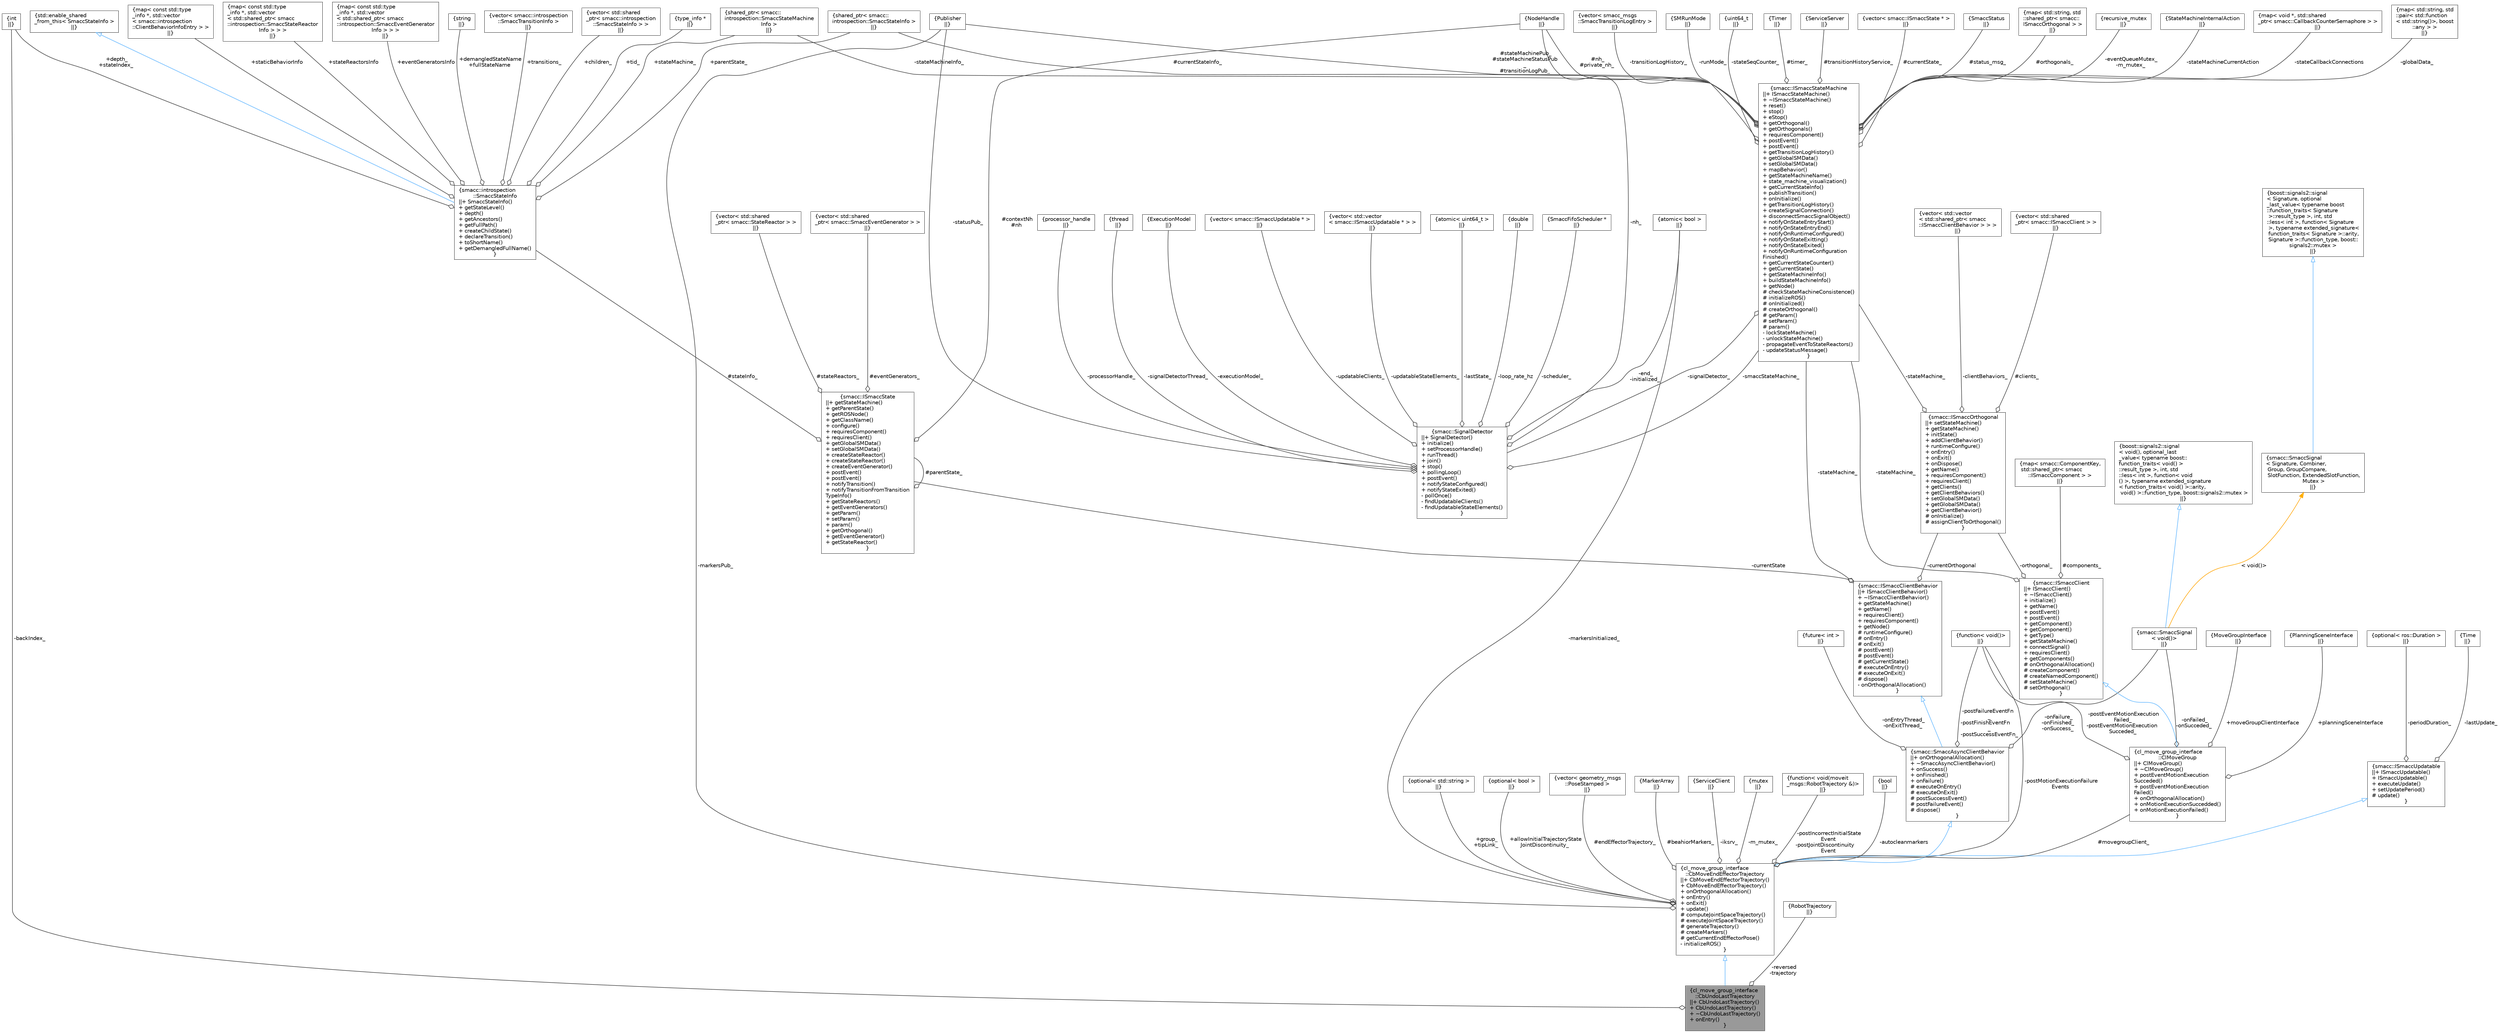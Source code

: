 digraph "cl_move_group_interface::CbUndoLastTrajectory"
{
 // LATEX_PDF_SIZE
  bgcolor="transparent";
  edge [fontname=Helvetica,fontsize=10,labelfontname=Helvetica,labelfontsize=10];
  node [fontname=Helvetica,fontsize=10,shape=box,height=0.2,width=0.4];
  Node1 [label="{cl_move_group_interface\l::CbUndoLastTrajectory\n||+ CbUndoLastTrajectory()\l+ CbUndoLastTrajectory()\l+ ~CbUndoLastTrajectory()\l+ onEntry()\l}",height=0.2,width=0.4,color="gray40", fillcolor="grey60", style="filled", fontcolor="black",tooltip=" "];
  Node2 -> Node1 [dir="back",color="steelblue1",style="solid",arrowtail="onormal"];
  Node2 [label="{cl_move_group_interface\l::CbMoveEndEffectorTrajectory\n||+ CbMoveEndEffectorTrajectory()\l+ CbMoveEndEffectorTrajectory()\l+ onOrthogonalAllocation()\l+ onEntry()\l+ onExit()\l+ update()\l# computeJointSpaceTrajectory()\l# executeJointSpaceTrajectory()\l# generateTrajectory()\l# createMarkers()\l# getCurrentEndEffectorPose()\l- initializeROS()\l}",height=0.2,width=0.4,color="gray40", fillcolor="white", style="filled",URL="$classcl__move__group__interface_1_1CbMoveEndEffectorTrajectory.html",tooltip=" "];
  Node3 -> Node2 [dir="back",color="steelblue1",style="solid",arrowtail="onormal"];
  Node3 [label="{smacc::SmaccAsyncClientBehavior\n||+ onOrthogonalAllocation()\l+ ~SmaccAsyncClientBehavior()\l+ onSuccess()\l+ onFinished()\l+ onFailure()\l# executeOnEntry()\l# executeOnExit()\l# postSuccessEvent()\l# postFailureEvent()\l# dispose()\l}",height=0.2,width=0.4,color="gray40", fillcolor="white", style="filled",URL="$classsmacc_1_1SmaccAsyncClientBehavior.html",tooltip=" "];
  Node4 -> Node3 [dir="back",color="steelblue1",style="solid",arrowtail="onormal"];
  Node4 [label="{smacc::ISmaccClientBehavior\n||+ ISmaccClientBehavior()\l+ ~ISmaccClientBehavior()\l+ getStateMachine()\l+ getName()\l+ requiresClient()\l+ requiresComponent()\l+ getNode()\l# runtimeConfigure()\l# onEntry()\l# onExit()\l# postEvent()\l# postEvent()\l# getCurrentState()\l# executeOnEntry()\l# executeOnExit()\l# dispose()\l- onOrthogonalAllocation()\l}",height=0.2,width=0.4,color="gray40", fillcolor="white", style="filled",URL="$classsmacc_1_1ISmaccClientBehavior.html",tooltip=" "];
  Node5 -> Node4 [color="grey25",style="solid",label=" -stateMachine_" ,arrowhead="odiamond"];
  Node5 [label="{smacc::ISmaccStateMachine\n||+ ISmaccStateMachine()\l+ ~ISmaccStateMachine()\l+ reset()\l+ stop()\l+ eStop()\l+ getOrthogonal()\l+ getOrthogonals()\l+ requiresComponent()\l+ postEvent()\l+ postEvent()\l+ getTransitionLogHistory()\l+ getGlobalSMData()\l+ setGlobalSMData()\l+ mapBehavior()\l+ getStateMachineName()\l+ state_machine_visualization()\l+ getCurrentStateInfo()\l+ publishTransition()\l+ onInitialize()\l+ getTransitionLogHistory()\l+ createSignalConnection()\l+ disconnectSmaccSignalObject()\l+ notifyOnStateEntryStart()\l+ notifyOnStateEntryEnd()\l+ notifyOnRuntimeConfigured()\l+ notifyOnStateExitting()\l+ notifyOnStateExited()\l+ notifyOnRuntimeConfiguration\lFinished()\l+ getCurrentStateCounter()\l+ getCurrentState()\l+ getStateMachineInfo()\l+ buildStateMachineInfo()\l+ getNode()\l# checkStateMachineConsistence()\l# initializeROS()\l# onInitialized()\l# createOrthogonal()\l# getParam()\l# setParam()\l# param()\l- lockStateMachine()\l- unlockStateMachine()\l- propagateEventToStateReactors()\l- updateStatusMessage()\l}",height=0.2,width=0.4,color="gray40", fillcolor="white", style="filled",URL="$classsmacc_1_1ISmaccStateMachine.html",tooltip=" "];
  Node6 -> Node5 [color="grey25",style="solid",label=" #nh_\n#private_nh_" ,arrowhead="odiamond"];
  Node6 [label="{NodeHandle\n||}",height=0.2,width=0.4,color="gray40", fillcolor="white", style="filled",tooltip=" "];
  Node7 -> Node5 [color="grey25",style="solid",label=" #timer_" ,arrowhead="odiamond"];
  Node7 [label="{Timer\n||}",height=0.2,width=0.4,color="gray40", fillcolor="white", style="filled",tooltip=" "];
  Node8 -> Node5 [color="grey25",style="solid",label=" #stateMachinePub_\n#stateMachineStatusPub\l_\n#transitionLogPub_" ,arrowhead="odiamond"];
  Node8 [label="{Publisher\n||}",height=0.2,width=0.4,color="gray40", fillcolor="white", style="filled",tooltip=" "];
  Node9 -> Node5 [color="grey25",style="solid",label=" #transitionHistoryService_" ,arrowhead="odiamond"];
  Node9 [label="{ServiceServer\n||}",height=0.2,width=0.4,color="gray40", fillcolor="white", style="filled",tooltip=" "];
  Node10 -> Node5 [color="grey25",style="solid",label=" #currentState_" ,arrowhead="odiamond"];
  Node10 [label="{vector\< smacc::ISmaccState * \>\n||}",height=0.2,width=0.4,color="gray40", fillcolor="white", style="filled",tooltip=" "];
  Node11 -> Node5 [color="grey25",style="solid",label=" #currentStateInfo_" ,arrowhead="odiamond"];
  Node11 [label="{shared_ptr\< smacc::\lintrospection::SmaccStateInfo \>\n||}",height=0.2,width=0.4,color="gray40", fillcolor="white", style="filled",tooltip=" "];
  Node12 -> Node5 [color="grey25",style="solid",label=" #status_msg_" ,arrowhead="odiamond"];
  Node12 [label="{SmaccStatus\n||}",height=0.2,width=0.4,color="gray40", fillcolor="white", style="filled",tooltip=" "];
  Node13 -> Node5 [color="grey25",style="solid",label=" #orthogonals_" ,arrowhead="odiamond"];
  Node13 [label="{map\< std::string, std\l::shared_ptr\< smacc::\lISmaccOrthogonal \> \>\n||}",height=0.2,width=0.4,color="gray40", fillcolor="white", style="filled",tooltip=" "];
  Node14 -> Node5 [color="grey25",style="solid",label=" -eventQueueMutex_\n-m_mutex_" ,arrowhead="odiamond"];
  Node14 [label="{recursive_mutex\n||}",height=0.2,width=0.4,color="gray40", fillcolor="white", style="filled",tooltip=" "];
  Node15 -> Node5 [color="grey25",style="solid",label=" -stateMachineCurrentAction" ,arrowhead="odiamond"];
  Node15 [label="{StateMachineInternalAction\n||}",height=0.2,width=0.4,color="gray40", fillcolor="white", style="filled",tooltip=" "];
  Node16 -> Node5 [color="grey25",style="solid",label=" -stateCallbackConnections" ,arrowhead="odiamond"];
  Node16 [label="{map\< void *, std::shared\l_ptr\< smacc::CallbackCounterSemaphore \> \>\n||}",height=0.2,width=0.4,color="gray40", fillcolor="white", style="filled",tooltip=" "];
  Node17 -> Node5 [color="grey25",style="solid",label=" -globalData_" ,arrowhead="odiamond"];
  Node17 [label="{map\< std::string, std\l::pair\< std::function\l\< std::string()\>, boost\l::any \> \>\n||}",height=0.2,width=0.4,color="gray40", fillcolor="white", style="filled",tooltip=" "];
  Node18 -> Node5 [color="grey25",style="solid",label=" -transitionLogHistory_" ,arrowhead="odiamond"];
  Node18 [label="{vector\< smacc_msgs\l::SmaccTransitionLogEntry \>\n||}",height=0.2,width=0.4,color="gray40", fillcolor="white", style="filled",tooltip=" "];
  Node19 -> Node5 [color="grey25",style="solid",label=" -runMode_" ,arrowhead="odiamond"];
  Node19 [label="{SMRunMode\n||}",height=0.2,width=0.4,color="gray40", fillcolor="white", style="filled",tooltip=" "];
  Node20 -> Node5 [color="grey25",style="solid",label=" -signalDetector_" ,arrowhead="odiamond"];
  Node20 [label="{smacc::SignalDetector\n||+ SignalDetector()\l+ initialize()\l+ setProcessorHandle()\l+ runThread()\l+ join()\l+ stop()\l+ pollingLoop()\l+ postEvent()\l+ notifyStateConfigured()\l+ notifyStateExited()\l- pollOnce()\l- findUpdatableClients()\l- findUpdatableStateElements()\l}",height=0.2,width=0.4,color="gray40", fillcolor="white", style="filled",URL="$classsmacc_1_1SignalDetector.html",tooltip=" "];
  Node5 -> Node20 [color="grey25",style="solid",label=" -smaccStateMachine_" ,arrowhead="odiamond"];
  Node21 -> Node20 [color="grey25",style="solid",label=" -updatableClients_" ,arrowhead="odiamond"];
  Node21 [label="{vector\< smacc::ISmaccUpdatable * \>\n||}",height=0.2,width=0.4,color="gray40", fillcolor="white", style="filled",tooltip=" "];
  Node22 -> Node20 [color="grey25",style="solid",label=" -updatableStateElements_" ,arrowhead="odiamond"];
  Node22 [label="{vector\< std::vector\l\< smacc::ISmaccUpdatable * \> \>\n||}",height=0.2,width=0.4,color="gray40", fillcolor="white", style="filled",tooltip=" "];
  Node23 -> Node20 [color="grey25",style="solid",label=" -lastState_" ,arrowhead="odiamond"];
  Node23 [label="{atomic\< uint64_t \>\n||}",height=0.2,width=0.4,color="gray40", fillcolor="white", style="filled",tooltip=" "];
  Node24 -> Node20 [color="grey25",style="solid",label=" -loop_rate_hz" ,arrowhead="odiamond"];
  Node24 [label="{double\n||}",height=0.2,width=0.4,color="gray40", fillcolor="white", style="filled",tooltip=" "];
  Node25 -> Node20 [color="grey25",style="solid",label=" -end_\n-initialized_" ,arrowhead="odiamond"];
  Node25 [label="{atomic\< bool \>\n||}",height=0.2,width=0.4,color="gray40", fillcolor="white", style="filled",tooltip=" "];
  Node6 -> Node20 [color="grey25",style="solid",label=" -nh_" ,arrowhead="odiamond"];
  Node8 -> Node20 [color="grey25",style="solid",label=" -statusPub_" ,arrowhead="odiamond"];
  Node26 -> Node20 [color="grey25",style="solid",label=" -scheduler_" ,arrowhead="odiamond"];
  Node26 [label="{SmaccFifoScheduler *\n||}",height=0.2,width=0.4,color="gray40", fillcolor="white", style="filled",tooltip=" "];
  Node27 -> Node20 [color="grey25",style="solid",label=" -processorHandle_" ,arrowhead="odiamond"];
  Node27 [label="{processor_handle\n||}",height=0.2,width=0.4,color="gray40", fillcolor="white", style="filled",tooltip=" "];
  Node28 -> Node20 [color="grey25",style="solid",label=" -signalDetectorThread_" ,arrowhead="odiamond"];
  Node28 [label="{thread\n||}",height=0.2,width=0.4,color="gray40", fillcolor="white", style="filled",tooltip=" "];
  Node29 -> Node20 [color="grey25",style="solid",label=" -executionModel_" ,arrowhead="odiamond"];
  Node29 [label="{ExecutionModel\n||}",height=0.2,width=0.4,color="gray40", fillcolor="white", style="filled",tooltip=" "];
  Node30 -> Node5 [color="grey25",style="solid",label=" -stateSeqCounter_" ,arrowhead="odiamond"];
  Node30 [label="{uint64_t\n||}",height=0.2,width=0.4,color="gray40", fillcolor="white", style="filled",tooltip=" "];
  Node31 -> Node5 [color="grey25",style="solid",label=" -stateMachineInfo_" ,arrowhead="odiamond"];
  Node31 [label="{shared_ptr\< smacc::\lintrospection::SmaccStateMachine\lInfo \>\n||}",height=0.2,width=0.4,color="gray40", fillcolor="white", style="filled",tooltip=" "];
  Node32 -> Node4 [color="grey25",style="solid",label=" -currentState" ,arrowhead="odiamond"];
  Node32 [label="{smacc::ISmaccState\n||+ getStateMachine()\l+ getParentState()\l+ getROSNode()\l+ getClassName()\l+ configure()\l+ requiresComponent()\l+ requiresClient()\l+ getGlobalSMData()\l+ setGlobalSMData()\l+ createStateReactor()\l+ createStateReactor()\l+ createEventGenerator()\l+ postEvent()\l+ postEvent()\l+ notifyTransition()\l+ notifyTransitionFromTransition\lTypeInfo()\l+ getStateReactors()\l+ getEventGenerators()\l+ getParam()\l+ setParam()\l+ param()\l+ getOrthogonal()\l+ getEventGenerator()\l+ getStateReactor()\l}",height=0.2,width=0.4,color="gray40", fillcolor="white", style="filled",URL="$classsmacc_1_1ISmaccState.html",tooltip=" "];
  Node33 -> Node32 [color="grey25",style="solid",label=" #stateReactors_" ,arrowhead="odiamond"];
  Node33 [label="{vector\< std::shared\l_ptr\< smacc::StateReactor \> \>\n||}",height=0.2,width=0.4,color="gray40", fillcolor="white", style="filled",tooltip=" "];
  Node34 -> Node32 [color="grey25",style="solid",label=" #eventGenerators_" ,arrowhead="odiamond"];
  Node34 [label="{vector\< std::shared\l_ptr\< smacc::SmaccEventGenerator \> \>\n||}",height=0.2,width=0.4,color="gray40", fillcolor="white", style="filled",tooltip=" "];
  Node6 -> Node32 [color="grey25",style="solid",label=" #contextNh\n#nh" ,arrowhead="odiamond"];
  Node32 -> Node32 [color="grey25",style="solid",label=" #parentState_" ,arrowhead="odiamond"];
  Node35 -> Node32 [color="grey25",style="solid",label=" #stateInfo_" ,arrowhead="odiamond"];
  Node35 [label="{smacc::introspection\l::SmaccStateInfo\n||+ SmaccStateInfo()\l+ getStateLevel()\l+ depth()\l+ getAncestors()\l+ getFullPath()\l+ createChildState()\l+ declareTransition()\l+ toShortName()\l+ getDemangledFullName()\l}",height=0.2,width=0.4,color="gray40", fillcolor="white", style="filled",URL="$classsmacc_1_1introspection_1_1SmaccStateInfo.html",tooltip=" "];
  Node36 -> Node35 [dir="back",color="steelblue1",style="solid",arrowtail="onormal"];
  Node36 [label="{std::enable_shared\l_from_this\< SmaccStateInfo \>\n||}",height=0.2,width=0.4,color="gray40", fillcolor="white", style="filled",tooltip=" "];
  Node37 -> Node35 [color="grey25",style="solid",label=" +staticBehaviorInfo" ,arrowhead="odiamond"];
  Node37 [label="{map\< const std::type\l_info *, std::vector\l\< smacc::introspection\l::ClientBehaviorInfoEntry \> \>\n||}",height=0.2,width=0.4,color="gray40", fillcolor="white", style="filled",tooltip=" "];
  Node38 -> Node35 [color="grey25",style="solid",label=" +stateReactorsInfo" ,arrowhead="odiamond"];
  Node38 [label="{map\< const std::type\l_info *, std::vector\l\< std::shared_ptr\< smacc\l::introspection::SmaccStateReactor\lInfo \> \> \>\n||}",height=0.2,width=0.4,color="gray40", fillcolor="white", style="filled",tooltip=" "];
  Node39 -> Node35 [color="grey25",style="solid",label=" +eventGeneratorsInfo" ,arrowhead="odiamond"];
  Node39 [label="{map\< const std::type\l_info *, std::vector\l\< std::shared_ptr\< smacc\l::introspection::SmaccEventGenerator\lInfo \> \> \>\n||}",height=0.2,width=0.4,color="gray40", fillcolor="white", style="filled",tooltip=" "];
  Node40 -> Node35 [color="grey25",style="solid",label=" +depth_\n+stateIndex_" ,arrowhead="odiamond"];
  Node40 [label="{int\n||}",height=0.2,width=0.4,color="gray40", fillcolor="white", style="filled",tooltip=" "];
  Node41 -> Node35 [color="grey25",style="solid",label=" +demangledStateName\n+fullStateName" ,arrowhead="odiamond"];
  Node41 [label="{string\n||}",height=0.2,width=0.4,color="gray40", fillcolor="white", style="filled",tooltip=" "];
  Node31 -> Node35 [color="grey25",style="solid",label=" +stateMachine_" ,arrowhead="odiamond"];
  Node11 -> Node35 [color="grey25",style="solid",label=" +parentState_" ,arrowhead="odiamond"];
  Node42 -> Node35 [color="grey25",style="solid",label=" +transitions_" ,arrowhead="odiamond"];
  Node42 [label="{vector\< smacc::introspection\l::SmaccTransitionInfo \>\n||}",height=0.2,width=0.4,color="gray40", fillcolor="white", style="filled",tooltip=" "];
  Node43 -> Node35 [color="grey25",style="solid",label=" +children_" ,arrowhead="odiamond"];
  Node43 [label="{vector\< std::shared\l_ptr\< smacc::introspection\l::SmaccStateInfo \> \>\n||}",height=0.2,width=0.4,color="gray40", fillcolor="white", style="filled",tooltip=" "];
  Node44 -> Node35 [color="grey25",style="solid",label=" +tid_" ,arrowhead="odiamond"];
  Node44 [label="{type_info *\n||}",height=0.2,width=0.4,color="gray40", fillcolor="white", style="filled",tooltip=" "];
  Node45 -> Node4 [color="grey25",style="solid",label=" -currentOrthogonal" ,arrowhead="odiamond"];
  Node45 [label="{smacc::ISmaccOrthogonal\n||+ setStateMachine()\l+ getStateMachine()\l+ initState()\l+ addClientBehavior()\l+ runtimeConfigure()\l+ onEntry()\l+ onExit()\l+ onDispose()\l+ getName()\l+ requiresComponent()\l+ requiresClient()\l+ getClients()\l+ getClientBehaviors()\l+ setGlobalSMData()\l+ getGlobalSMData()\l+ getClientBehavior()\l# onInitialize()\l# assignClientToOrthogonal()\l}",height=0.2,width=0.4,color="gray40", fillcolor="white", style="filled",URL="$classsmacc_1_1ISmaccOrthogonal.html",tooltip=" "];
  Node46 -> Node45 [color="grey25",style="solid",label=" #clients_" ,arrowhead="odiamond"];
  Node46 [label="{vector\< std::shared\l_ptr\< smacc::ISmaccClient \> \>\n||}",height=0.2,width=0.4,color="gray40", fillcolor="white", style="filled",tooltip=" "];
  Node5 -> Node45 [color="grey25",style="solid",label=" -stateMachine_" ,arrowhead="odiamond"];
  Node47 -> Node45 [color="grey25",style="solid",label=" -clientBehaviors_" ,arrowhead="odiamond"];
  Node47 [label="{vector\< std::vector\l\< std::shared_ptr\< smacc\l::ISmaccClientBehavior \> \> \>\n||}",height=0.2,width=0.4,color="gray40", fillcolor="white", style="filled",tooltip=" "];
  Node48 -> Node3 [color="grey25",style="solid",label=" -onEntryThread_\n-onExitThread_" ,arrowhead="odiamond"];
  Node48 [label="{future\< int \>\n||}",height=0.2,width=0.4,color="gray40", fillcolor="white", style="filled",tooltip=" "];
  Node49 -> Node3 [color="grey25",style="solid",label=" -postFailureEventFn\l_\n-postFinishEventFn\l_\n-postSuccessEventFn_" ,arrowhead="odiamond"];
  Node49 [label="{function\< void()\>\n||}",height=0.2,width=0.4,color="gray40", fillcolor="white", style="filled",tooltip=" "];
  Node50 -> Node3 [color="grey25",style="solid",label=" -onFailure_\n-onFinished_\n-onSuccess_" ,arrowhead="odiamond"];
  Node50 [label="{smacc::SmaccSignal\l\< void()\>\n||}",height=0.2,width=0.4,color="gray40", fillcolor="white", style="filled",URL="$classsmacc_1_1SmaccSignal.html",tooltip=" "];
  Node51 -> Node50 [dir="back",color="steelblue1",style="solid",arrowtail="onormal"];
  Node51 [label="{boost::signals2::signal\l\< void(), optional_last\l_value\< typename boost::\lfunction_traits\< void() \>\l::result_type \>, int, std\l::less\< int \>, function\< void\l() \>, typename extended_signature\l\< function_traits\< void() \>::arity,\l void() \>::function_type, boost::signals2::mutex \>\n||}",height=0.2,width=0.4,color="gray40", fillcolor="white", style="filled",tooltip=" "];
  Node52 -> Node50 [dir="back",color="orange",style="solid",label=" \< void()\>" ];
  Node52 [label="{smacc::SmaccSignal\l\< Signature, Combiner,\l Group, GroupCompare,\l SlotFunction, ExtendedSlotFunction,\l Mutex \>\n||}",height=0.2,width=0.4,color="gray40", fillcolor="white", style="filled",URL="$classsmacc_1_1SmaccSignal.html",tooltip=" "];
  Node53 -> Node52 [dir="back",color="steelblue1",style="solid",arrowtail="onormal"];
  Node53 [label="{boost::signals2::signal\l\< Signature, optional\l_last_value\< typename boost\l::function_traits\< Signature\l \>::result_type \>, int, std\l::less\< int \>, function\< Signature\l \>, typename extended_signature\<\l function_traits\< Signature \>::arity,\l Signature \>::function_type, boost::\lsignals2::mutex \>\n||}",height=0.2,width=0.4,color="gray40", fillcolor="white", style="filled",tooltip=" "];
  Node54 -> Node2 [dir="back",color="steelblue1",style="solid",arrowtail="onormal"];
  Node54 [label="{smacc::ISmaccUpdatable\n||+ ISmaccUpdatable()\l+ ISmaccUpdatable()\l+ executeUpdate()\l+ setUpdatePeriod()\l# update()\l}",height=0.2,width=0.4,color="gray40", fillcolor="white", style="filled",URL="$classsmacc_1_1ISmaccUpdatable.html",tooltip=" "];
  Node55 -> Node54 [color="grey25",style="solid",label=" -periodDuration_" ,arrowhead="odiamond"];
  Node55 [label="{optional\< ros::Duration \>\n||}",height=0.2,width=0.4,color="gray40", fillcolor="white", style="filled",tooltip=" "];
  Node56 -> Node54 [color="grey25",style="solid",label=" -lastUpdate_" ,arrowhead="odiamond"];
  Node56 [label="{Time\n||}",height=0.2,width=0.4,color="gray40", fillcolor="white", style="filled",tooltip=" "];
  Node57 -> Node2 [color="grey25",style="solid",label=" +group_\n+tipLink_" ,arrowhead="odiamond"];
  Node57 [label="{optional\< std::string \>\n||}",height=0.2,width=0.4,color="gray40", fillcolor="white", style="filled",tooltip=" "];
  Node58 -> Node2 [color="grey25",style="solid",label=" +allowInitialTrajectoryState\lJointDiscontinuity_" ,arrowhead="odiamond"];
  Node58 [label="{optional\< bool \>\n||}",height=0.2,width=0.4,color="gray40", fillcolor="white", style="filled",tooltip=" "];
  Node59 -> Node2 [color="grey25",style="solid",label=" #endEffectorTrajectory_" ,arrowhead="odiamond"];
  Node59 [label="{vector\< geometry_msgs\l::PoseStamped \>\n||}",height=0.2,width=0.4,color="gray40", fillcolor="white", style="filled",tooltip=" "];
  Node60 -> Node2 [color="grey25",style="solid",label=" #movegroupClient_" ,arrowhead="odiamond"];
  Node60 [label="{cl_move_group_interface\l::ClMoveGroup\n||+ ClMoveGroup()\l+ ~ClMoveGroup()\l+ postEventMotionExecution\lSucceded()\l+ postEventMotionExecution\lFailed()\l+ onOrthogonalAllocation()\l+ onMotionExecutionSuccedded()\l+ onMotionExecutionFailed()\l}",height=0.2,width=0.4,color="gray40", fillcolor="white", style="filled",URL="$classcl__move__group__interface_1_1ClMoveGroup.html",tooltip=" "];
  Node61 -> Node60 [dir="back",color="steelblue1",style="solid",arrowtail="onormal"];
  Node61 [label="{smacc::ISmaccClient\n||+ ISmaccClient()\l+ ~ISmaccClient()\l+ initialize()\l+ getName()\l+ postEvent()\l+ postEvent()\l+ getComponent()\l+ getComponent()\l+ getType()\l+ getStateMachine()\l+ connectSignal()\l+ requiresClient()\l+ getComponents()\l# onOrthogonalAllocation()\l# createComponent()\l# createNamedComponent()\l# setStateMachine()\l# setOrthogonal()\l}",height=0.2,width=0.4,color="gray40", fillcolor="white", style="filled",URL="$classsmacc_1_1ISmaccClient.html",tooltip=" "];
  Node62 -> Node61 [color="grey25",style="solid",label=" #components_" ,arrowhead="odiamond"];
  Node62 [label="{map\< smacc::ComponentKey,\l std::shared_ptr\< smacc\l::ISmaccComponent \> \>\n||}",height=0.2,width=0.4,color="gray40", fillcolor="white", style="filled",tooltip=" "];
  Node5 -> Node61 [color="grey25",style="solid",label=" -stateMachine_" ,arrowhead="odiamond"];
  Node45 -> Node61 [color="grey25",style="solid",label=" -orthogonal_" ,arrowhead="odiamond"];
  Node49 -> Node60 [color="grey25",style="solid",label=" -postEventMotionExecution\lFailed_\n-postEventMotionExecution\lSucceded_" ,arrowhead="odiamond"];
  Node50 -> Node60 [color="grey25",style="solid",label=" -onFailed_\n-onSucceded_" ,arrowhead="odiamond"];
  Node63 -> Node60 [color="grey25",style="solid",label=" +moveGroupClientInterface" ,arrowhead="odiamond"];
  Node63 [label="{MoveGroupInterface\n||}",height=0.2,width=0.4,color="gray40", fillcolor="white", style="filled",tooltip=" "];
  Node64 -> Node60 [color="grey25",style="solid",label=" +planningSceneInterface" ,arrowhead="odiamond"];
  Node64 [label="{PlanningSceneInterface\n||}",height=0.2,width=0.4,color="gray40", fillcolor="white", style="filled",tooltip=" "];
  Node65 -> Node2 [color="grey25",style="solid",label=" #beahiorMarkers_" ,arrowhead="odiamond"];
  Node65 [label="{MarkerArray\n||}",height=0.2,width=0.4,color="gray40", fillcolor="white", style="filled",tooltip=" "];
  Node8 -> Node2 [color="grey25",style="solid",label=" -markersPub_" ,arrowhead="odiamond"];
  Node25 -> Node2 [color="grey25",style="solid",label=" -markersInitialized_" ,arrowhead="odiamond"];
  Node66 -> Node2 [color="grey25",style="solid",label=" -iksrv_" ,arrowhead="odiamond"];
  Node66 [label="{ServiceClient\n||}",height=0.2,width=0.4,color="gray40", fillcolor="white", style="filled",tooltip=" "];
  Node67 -> Node2 [color="grey25",style="solid",label=" -m_mutex_" ,arrowhead="odiamond"];
  Node67 [label="{mutex\n||}",height=0.2,width=0.4,color="gray40", fillcolor="white", style="filled",tooltip=" "];
  Node68 -> Node2 [color="grey25",style="solid",label=" -postIncorrectInitialState\lEvent\n-postJointDiscontinuity\lEvent" ,arrowhead="odiamond"];
  Node68 [label="{function\< void(moveit\l_msgs::RobotTrajectory &)\>\n||}",height=0.2,width=0.4,color="gray40", fillcolor="white", style="filled",tooltip=" "];
  Node49 -> Node2 [color="grey25",style="solid",label=" -postMotionExecutionFailure\lEvents" ,arrowhead="odiamond"];
  Node69 -> Node2 [color="grey25",style="solid",label=" -autocleanmarkers" ,arrowhead="odiamond"];
  Node69 [label="{bool\n||}",height=0.2,width=0.4,color="gray40", fillcolor="white", style="filled",URL="$classbool.html",tooltip=" "];
  Node40 -> Node1 [color="grey25",style="solid",label=" -backIndex_" ,arrowhead="odiamond"];
  Node70 -> Node1 [color="grey25",style="solid",label=" -reversed\n-trajectory" ,arrowhead="odiamond"];
  Node70 [label="{RobotTrajectory\n||}",height=0.2,width=0.4,color="gray40", fillcolor="white", style="filled",tooltip=" "];
}
